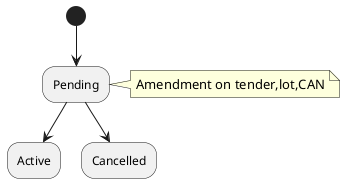 @startuml
(*) --> Pending
note right
Amendment on tender,lot,CAN
end note

Pending --> Active
Pending --> Cancelled

@endum